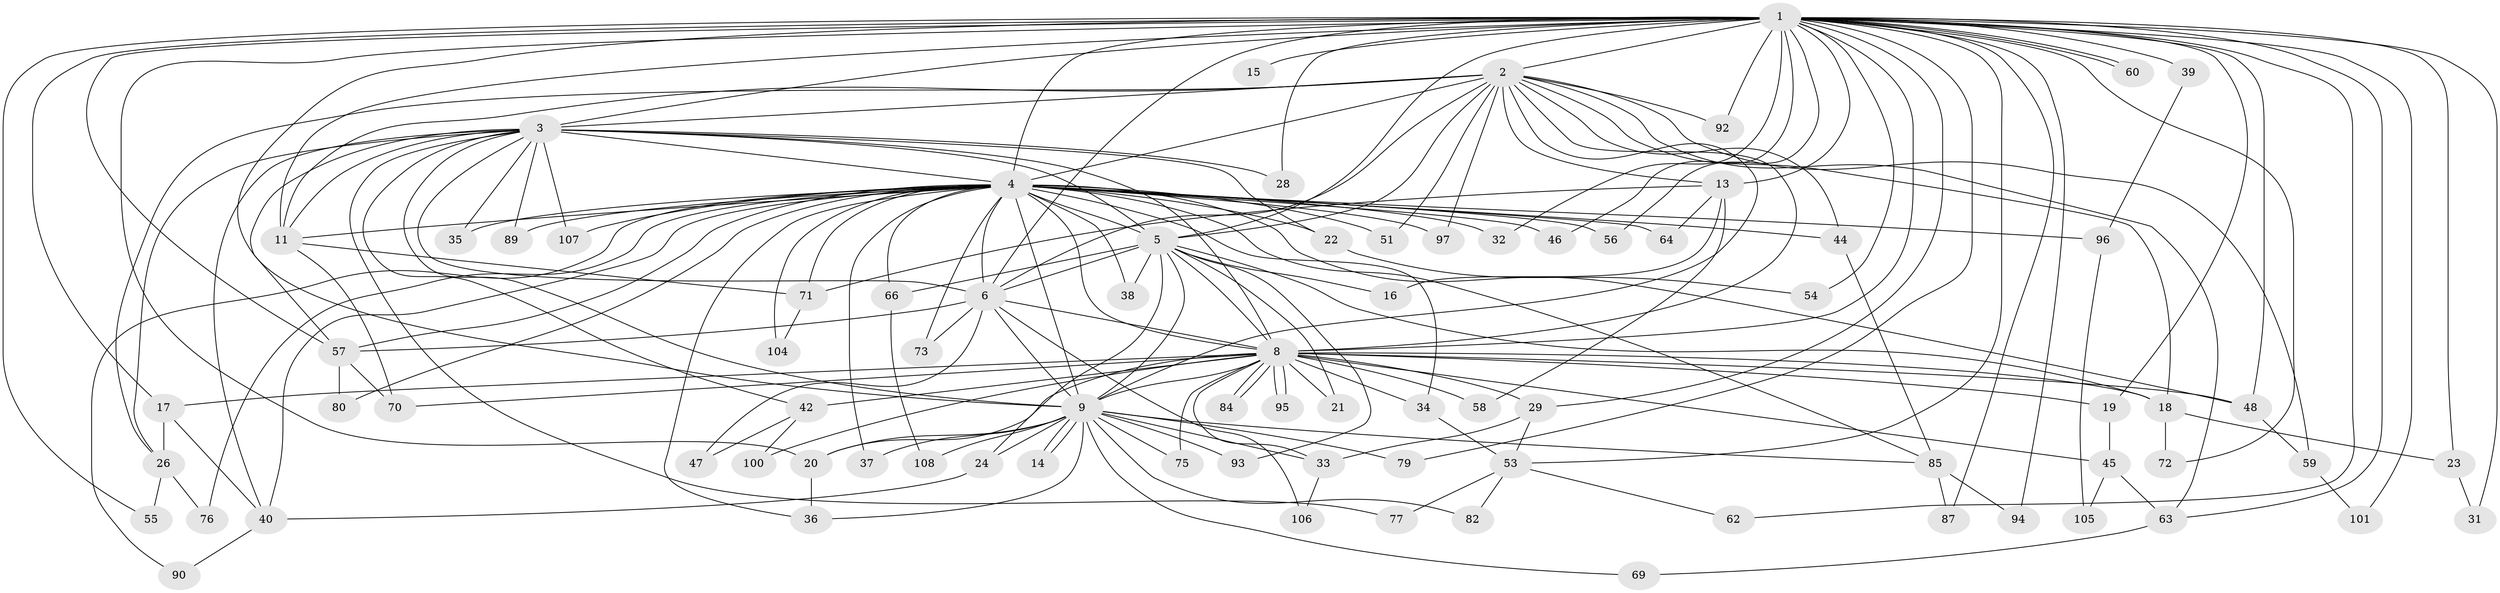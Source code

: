 // Generated by graph-tools (version 1.1) at 2025/23/03/03/25 07:23:47]
// undirected, 82 vertices, 191 edges
graph export_dot {
graph [start="1"]
  node [color=gray90,style=filled];
  1 [super="+10"];
  2 [super="+27"];
  3 [super="+74"];
  4 [super="+7"];
  5 [super="+67"];
  6 [super="+30"];
  8 [super="+25"];
  9 [super="+50"];
  11 [super="+12"];
  13 [super="+52"];
  14;
  15;
  16;
  17 [super="+43"];
  18 [super="+88"];
  19 [super="+110"];
  20;
  21;
  22;
  23;
  24 [super="+83"];
  26 [super="+81"];
  28;
  29;
  31;
  32;
  33 [super="+61"];
  34;
  35;
  36 [super="+102"];
  37 [super="+103"];
  38;
  39;
  40 [super="+41"];
  42;
  44;
  45;
  46;
  47;
  48 [super="+49"];
  51;
  53 [super="+98"];
  54;
  55 [super="+65"];
  56;
  57 [super="+68"];
  58;
  59;
  60 [super="+86"];
  62;
  63 [super="+91"];
  64;
  66;
  69;
  70 [super="+78"];
  71 [super="+99"];
  72;
  73;
  75;
  76;
  77;
  79;
  80;
  82;
  84;
  85 [super="+109"];
  87;
  89;
  90;
  92;
  93;
  94;
  95;
  96;
  97;
  100;
  101;
  104;
  105;
  106;
  107;
  108;
  1 -- 2 [weight=2];
  1 -- 3 [weight=2];
  1 -- 4 [weight=4];
  1 -- 5 [weight=2];
  1 -- 6 [weight=2];
  1 -- 8 [weight=2];
  1 -- 9 [weight=2];
  1 -- 13;
  1 -- 15 [weight=2];
  1 -- 19;
  1 -- 28;
  1 -- 31;
  1 -- 39 [weight=2];
  1 -- 60 [weight=2];
  1 -- 60;
  1 -- 62;
  1 -- 87;
  1 -- 92;
  1 -- 72;
  1 -- 11;
  1 -- 79;
  1 -- 17;
  1 -- 20;
  1 -- 23;
  1 -- 29;
  1 -- 94;
  1 -- 32;
  1 -- 101;
  1 -- 46;
  1 -- 48;
  1 -- 53;
  1 -- 54;
  1 -- 55;
  1 -- 56;
  1 -- 57;
  1 -- 63;
  2 -- 3;
  2 -- 4 [weight=2];
  2 -- 5;
  2 -- 6;
  2 -- 8;
  2 -- 9;
  2 -- 13 [weight=2];
  2 -- 26;
  2 -- 44;
  2 -- 51;
  2 -- 59;
  2 -- 63;
  2 -- 97;
  2 -- 11;
  2 -- 92;
  2 -- 18;
  3 -- 4 [weight=2];
  3 -- 5 [weight=2];
  3 -- 6 [weight=2];
  3 -- 8;
  3 -- 9;
  3 -- 22;
  3 -- 28;
  3 -- 35;
  3 -- 40;
  3 -- 42;
  3 -- 77;
  3 -- 89;
  3 -- 107;
  3 -- 11;
  3 -- 57;
  3 -- 26;
  4 -- 5 [weight=2];
  4 -- 6 [weight=2];
  4 -- 8 [weight=3];
  4 -- 9 [weight=2];
  4 -- 22;
  4 -- 32;
  4 -- 37 [weight=2];
  4 -- 38;
  4 -- 44;
  4 -- 46;
  4 -- 64;
  4 -- 66;
  4 -- 71;
  4 -- 73;
  4 -- 76;
  4 -- 97;
  4 -- 11;
  4 -- 80;
  4 -- 85;
  4 -- 89;
  4 -- 90;
  4 -- 96;
  4 -- 34;
  4 -- 35;
  4 -- 104;
  4 -- 107;
  4 -- 51;
  4 -- 56;
  4 -- 40;
  4 -- 36;
  4 -- 48;
  4 -- 57;
  5 -- 6;
  5 -- 8;
  5 -- 9;
  5 -- 16;
  5 -- 18;
  5 -- 21;
  5 -- 24;
  5 -- 38;
  5 -- 66;
  5 -- 93;
  6 -- 8;
  6 -- 9;
  6 -- 47;
  6 -- 57;
  6 -- 73;
  6 -- 106;
  8 -- 9;
  8 -- 17;
  8 -- 18;
  8 -- 19 [weight=2];
  8 -- 20;
  8 -- 21;
  8 -- 29;
  8 -- 34;
  8 -- 42;
  8 -- 45;
  8 -- 48;
  8 -- 58;
  8 -- 70;
  8 -- 75;
  8 -- 84;
  8 -- 84;
  8 -- 95;
  8 -- 95;
  8 -- 100;
  8 -- 33;
  9 -- 14;
  9 -- 14;
  9 -- 24;
  9 -- 33;
  9 -- 36;
  9 -- 69;
  9 -- 75;
  9 -- 79;
  9 -- 93;
  9 -- 108;
  9 -- 85;
  9 -- 82;
  9 -- 20;
  9 -- 37;
  11 -- 70;
  11 -- 71;
  13 -- 16;
  13 -- 58;
  13 -- 71;
  13 -- 64;
  17 -- 26 [weight=2];
  17 -- 40;
  18 -- 23;
  18 -- 72;
  19 -- 45;
  20 -- 36;
  22 -- 54;
  23 -- 31;
  24 -- 40;
  26 -- 55 [weight=2];
  26 -- 76;
  29 -- 33;
  29 -- 53;
  33 -- 106;
  34 -- 53;
  39 -- 96;
  40 -- 90;
  42 -- 47;
  42 -- 100;
  44 -- 85;
  45 -- 63;
  45 -- 105;
  48 -- 59;
  53 -- 62;
  53 -- 77;
  53 -- 82;
  57 -- 70;
  57 -- 80;
  59 -- 101;
  63 -- 69;
  66 -- 108;
  71 -- 104;
  85 -- 87;
  85 -- 94;
  96 -- 105;
}
